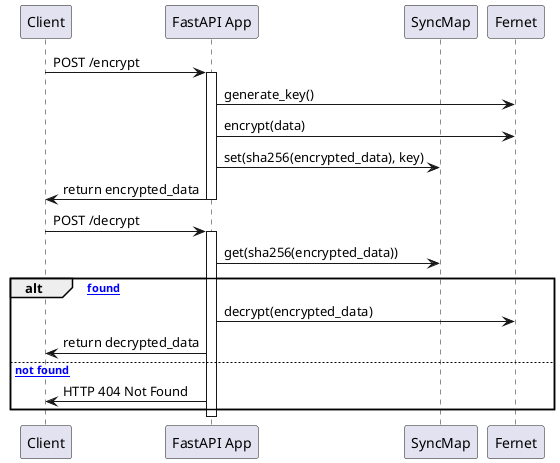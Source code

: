 @startuml

participant "Client" as Client
participant "FastAPI App" as FastAPI
participant "SyncMap" as Map
participant "Fernet" as Cipher

Client -> FastAPI: POST /encrypt
activate FastAPI
FastAPI -> Cipher: generate_key()
FastAPI -> Cipher: encrypt(data)
FastAPI -> Map: set(sha256(encrypted_data), key)
FastAPI -> Client: return encrypted_data
deactivate FastAPI

Client -> FastAPI: POST /decrypt
activate FastAPI
FastAPI -> Map: get(sha256(encrypted_data))
alt [key found]
    FastAPI -> Cipher: decrypt(encrypted_data)
    FastAPI -> Client: return decrypted_data
else [key not found]
    FastAPI -> Client: HTTP 404 Not Found
end
deactivate FastAPI
@enduml
